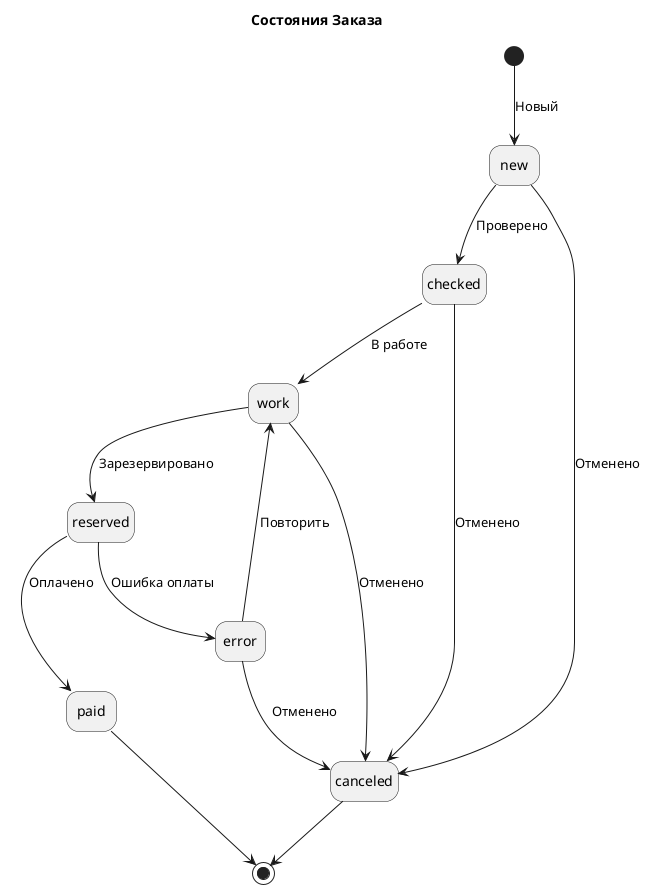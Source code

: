 @startuml
hide empty description
title Состояния Заказа

[*] --> new : Новый
new --> checked : Проверено
checked --> work : В работе
work --> reserved : Зарезервировано
reserved --> paid : Оплачено
reserved --> error : Ошибка оплаты
paid --> [*]
new --> canceled : Отменено
checked --> canceled : Отменено
work --> canceled : Отменено
error --> work : Повторить
error --> canceled : Отменено
canceled --> [*]
@enduml